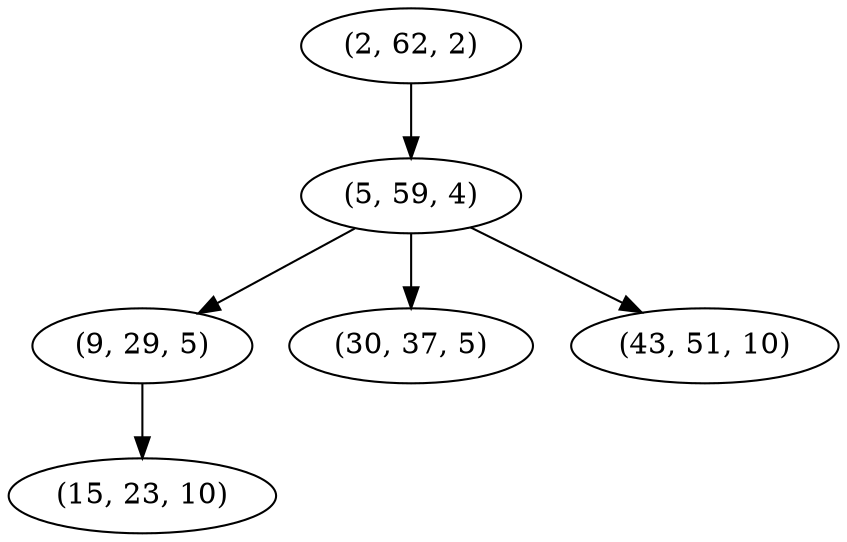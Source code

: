 digraph tree {
    "(2, 62, 2)";
    "(5, 59, 4)";
    "(9, 29, 5)";
    "(15, 23, 10)";
    "(30, 37, 5)";
    "(43, 51, 10)";
    "(2, 62, 2)" -> "(5, 59, 4)";
    "(5, 59, 4)" -> "(9, 29, 5)";
    "(5, 59, 4)" -> "(30, 37, 5)";
    "(5, 59, 4)" -> "(43, 51, 10)";
    "(9, 29, 5)" -> "(15, 23, 10)";
}
